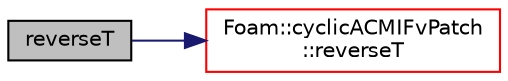 digraph "reverseT"
{
  bgcolor="transparent";
  edge [fontname="Helvetica",fontsize="10",labelfontname="Helvetica",labelfontsize="10"];
  node [fontname="Helvetica",fontsize="10",shape=record];
  rankdir="LR";
  Node205 [label="reverseT",height=0.2,width=0.4,color="black", fillcolor="grey75", style="filled", fontcolor="black"];
  Node205 -> Node206 [color="midnightblue",fontsize="10",style="solid",fontname="Helvetica"];
  Node206 [label="Foam::cyclicACMIFvPatch\l::reverseT",height=0.2,width=0.4,color="red",URL="$a23629.html#a3b6ef41753c72a78fb451b2a4327c899",tooltip="Return neighbour-cell transformation tensor. "];
}
